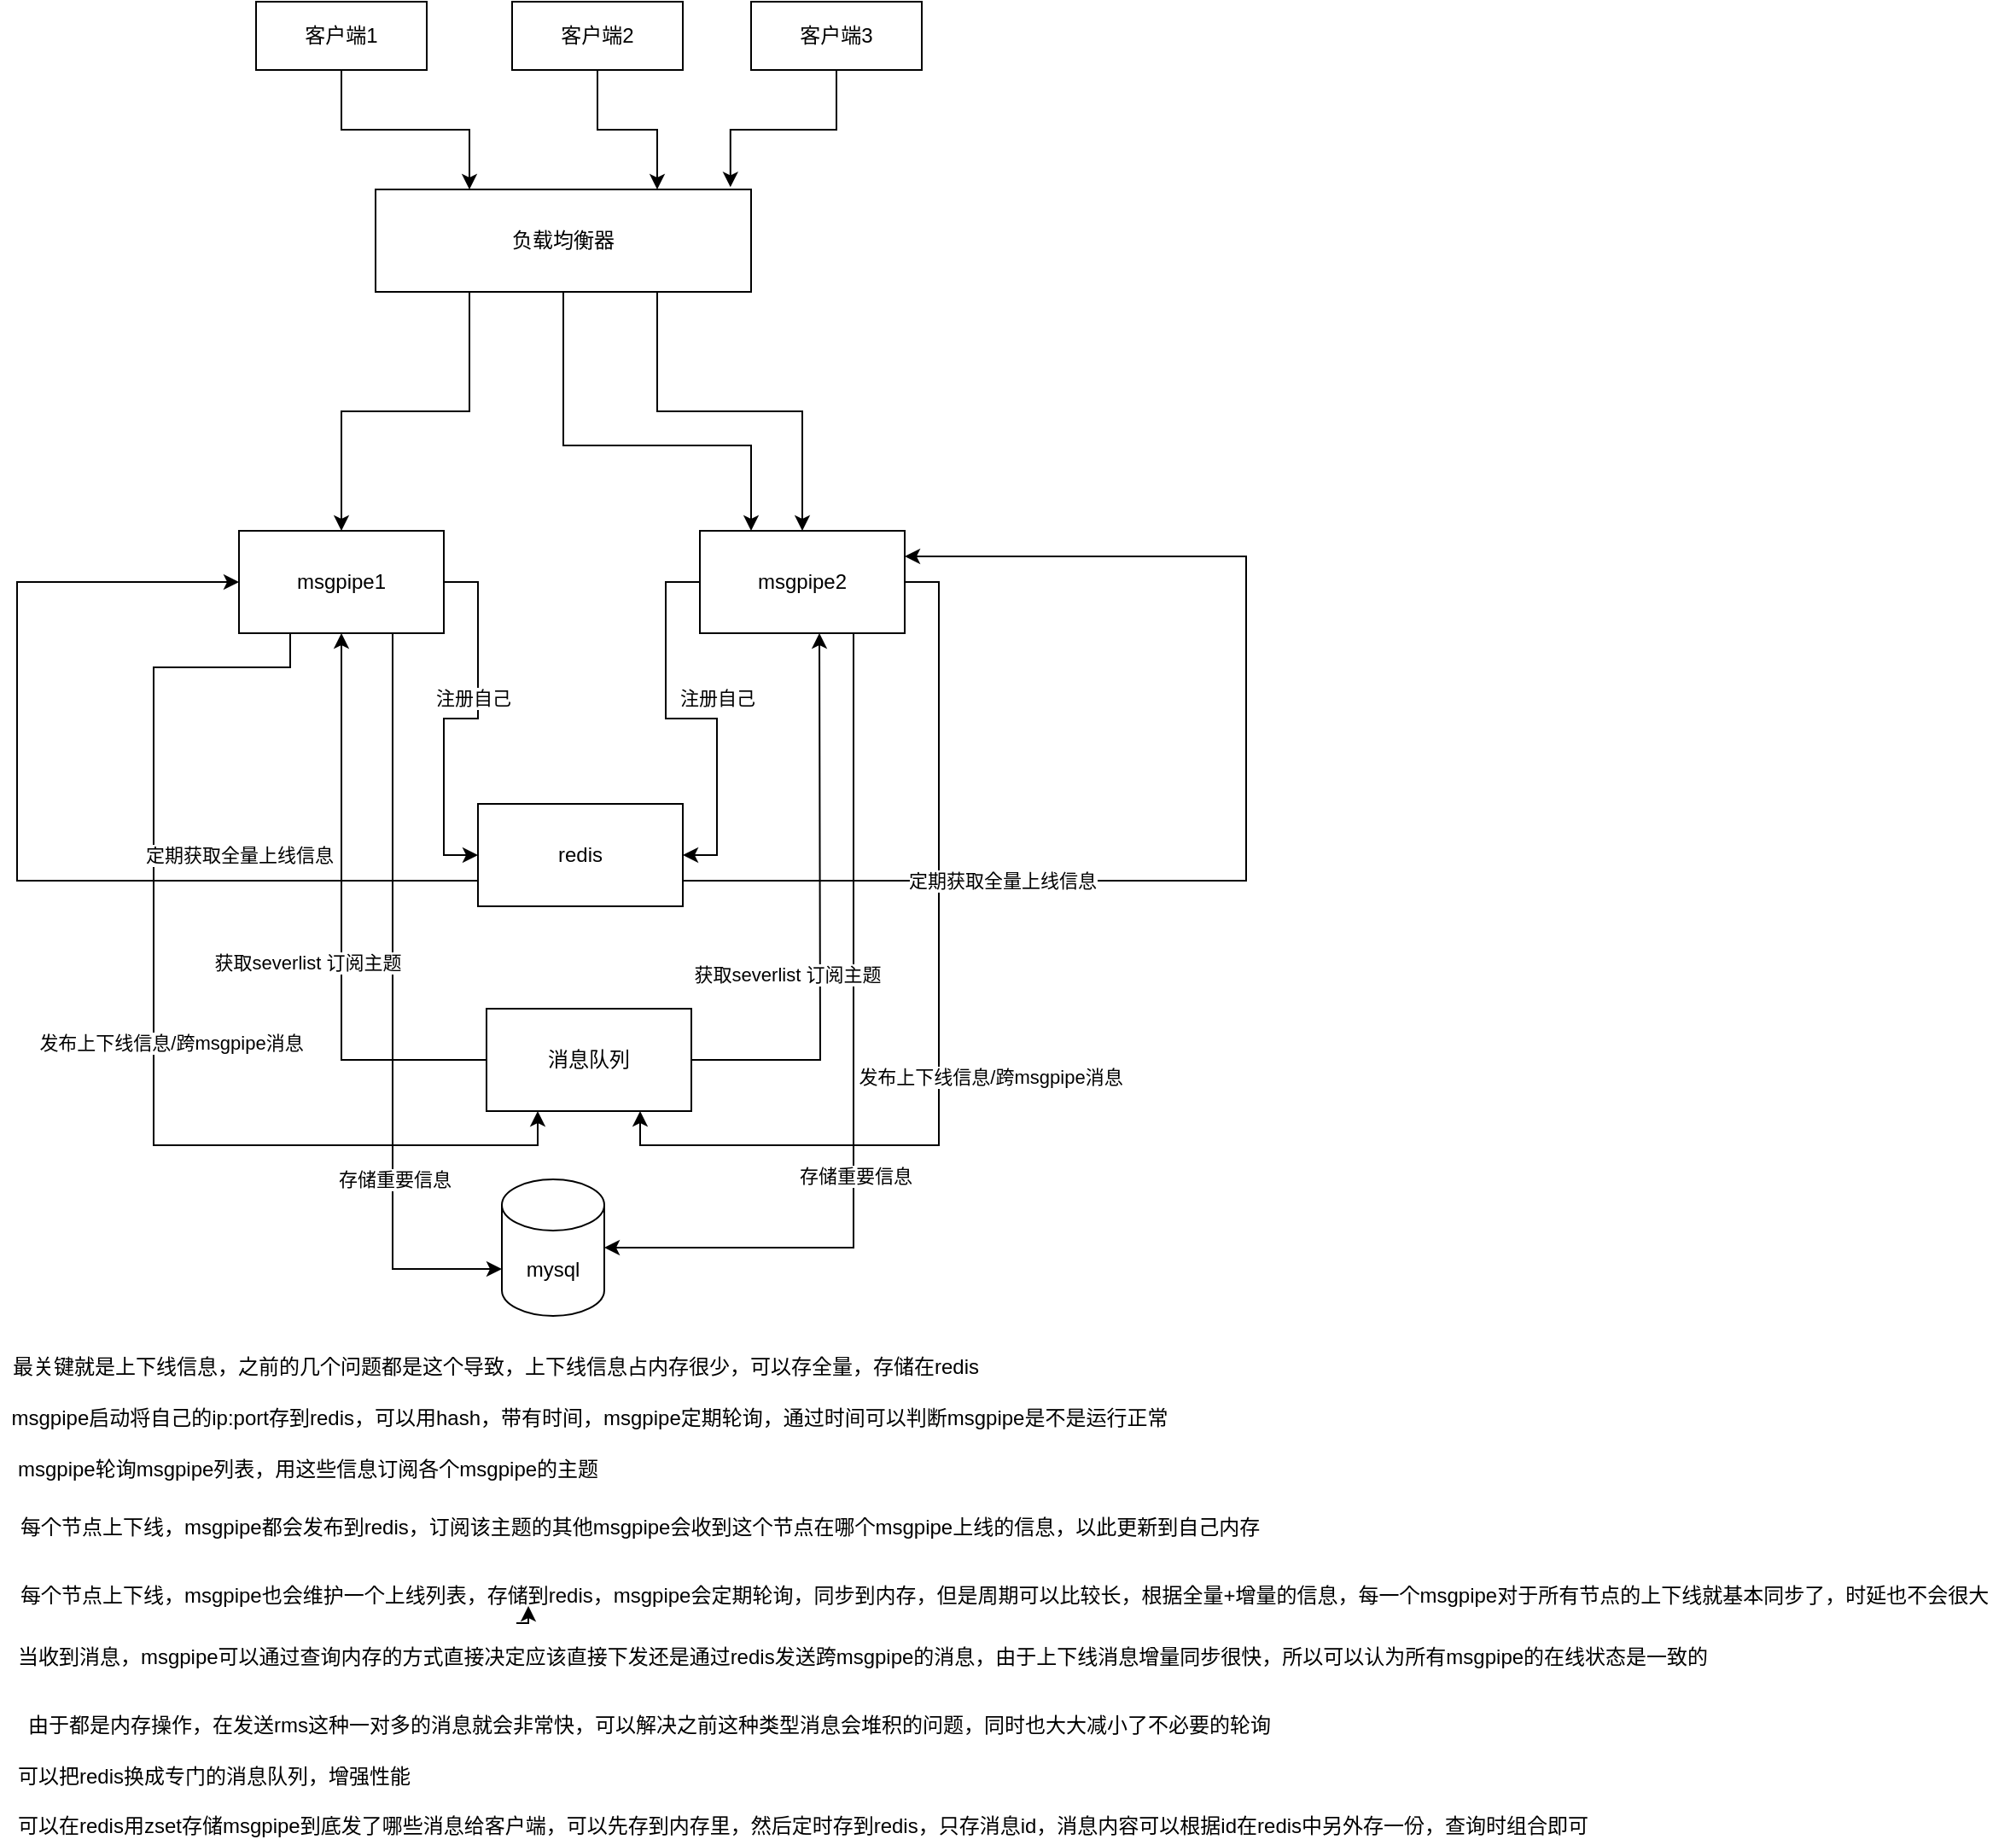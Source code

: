 <mxfile version="14.6.10" type="github">
  <diagram id="Dh_qDPzgqrRzBCMRFW5f" name="Page-1">
    <mxGraphModel dx="1422" dy="737" grid="1" gridSize="10" guides="1" tooltips="1" connect="1" arrows="1" fold="1" page="1" pageScale="1" pageWidth="827" pageHeight="1169" math="0" shadow="0">
      <root>
        <mxCell id="0" />
        <mxCell id="1" parent="0" />
        <mxCell id="6-K_7Z8hWviK-rHHWbJY-27" style="edgeStyle=orthogonalEdgeStyle;rounded=0;orthogonalLoop=1;jettySize=auto;html=1;exitX=0.25;exitY=1;exitDx=0;exitDy=0;entryX=0.5;entryY=0;entryDx=0;entryDy=0;" parent="1" source="6-K_7Z8hWviK-rHHWbJY-1" target="6-K_7Z8hWviK-rHHWbJY-2" edge="1">
          <mxGeometry relative="1" as="geometry" />
        </mxCell>
        <mxCell id="6-K_7Z8hWviK-rHHWbJY-28" style="edgeStyle=orthogonalEdgeStyle;rounded=0;orthogonalLoop=1;jettySize=auto;html=1;exitX=0.75;exitY=1;exitDx=0;exitDy=0;entryX=0.5;entryY=0;entryDx=0;entryDy=0;" parent="1" source="6-K_7Z8hWviK-rHHWbJY-1" target="6-K_7Z8hWviK-rHHWbJY-3" edge="1">
          <mxGeometry relative="1" as="geometry" />
        </mxCell>
        <mxCell id="6-K_7Z8hWviK-rHHWbJY-31" style="edgeStyle=orthogonalEdgeStyle;rounded=0;orthogonalLoop=1;jettySize=auto;html=1;entryX=0.25;entryY=0;entryDx=0;entryDy=0;" parent="1" source="6-K_7Z8hWviK-rHHWbJY-1" target="6-K_7Z8hWviK-rHHWbJY-3" edge="1">
          <mxGeometry relative="1" as="geometry">
            <mxPoint x="500" y="410" as="targetPoint" />
            <Array as="points">
              <mxPoint x="390" y="370" />
              <mxPoint x="500" y="370" />
            </Array>
          </mxGeometry>
        </mxCell>
        <mxCell id="6-K_7Z8hWviK-rHHWbJY-1" value="负载均衡器" style="rounded=0;whiteSpace=wrap;html=1;" parent="1" vertex="1">
          <mxGeometry x="280" y="220" width="220" height="60" as="geometry" />
        </mxCell>
        <mxCell id="6-K_7Z8hWviK-rHHWbJY-7" style="edgeStyle=orthogonalEdgeStyle;rounded=0;orthogonalLoop=1;jettySize=auto;html=1;entryX=0;entryY=0.5;entryDx=0;entryDy=0;" parent="1" source="6-K_7Z8hWviK-rHHWbJY-2" target="6-K_7Z8hWviK-rHHWbJY-6" edge="1">
          <mxGeometry relative="1" as="geometry" />
        </mxCell>
        <mxCell id="6-K_7Z8hWviK-rHHWbJY-8" value="注册自己" style="edgeLabel;html=1;align=center;verticalAlign=middle;resizable=0;points=[];" parent="6-K_7Z8hWviK-rHHWbJY-7" vertex="1" connectable="0">
          <mxGeometry x="-0.2" y="-3" relative="1" as="geometry">
            <mxPoint as="offset" />
          </mxGeometry>
        </mxCell>
        <mxCell id="6-K_7Z8hWviK-rHHWbJY-19" style="edgeStyle=orthogonalEdgeStyle;rounded=0;orthogonalLoop=1;jettySize=auto;html=1;exitX=0.25;exitY=1;exitDx=0;exitDy=0;entryX=0.25;entryY=1;entryDx=0;entryDy=0;" parent="1" source="6-K_7Z8hWviK-rHHWbJY-2" target="i4T0F8s3X3L2UOJmZFRl-1" edge="1">
          <mxGeometry relative="1" as="geometry">
            <Array as="points">
              <mxPoint x="230" y="500" />
              <mxPoint x="150" y="500" />
              <mxPoint x="150" y="780" />
              <mxPoint x="375" y="780" />
            </Array>
          </mxGeometry>
        </mxCell>
        <mxCell id="6-K_7Z8hWviK-rHHWbJY-20" value="发布上下线信息/跨msgpipe消息" style="edgeLabel;html=1;align=center;verticalAlign=middle;resizable=0;points=[];" parent="6-K_7Z8hWviK-rHHWbJY-19" vertex="1" connectable="0">
          <mxGeometry x="-0.259" y="-2" relative="1" as="geometry">
            <mxPoint x="12" y="88" as="offset" />
          </mxGeometry>
        </mxCell>
        <mxCell id="6-K_7Z8hWviK-rHHWbJY-39" style="edgeStyle=orthogonalEdgeStyle;rounded=0;orthogonalLoop=1;jettySize=auto;html=1;exitX=0.75;exitY=1;exitDx=0;exitDy=0;entryX=0;entryY=0;entryDx=0;entryDy=52.5;entryPerimeter=0;" parent="1" source="6-K_7Z8hWviK-rHHWbJY-2" target="6-K_7Z8hWviK-rHHWbJY-34" edge="1">
          <mxGeometry relative="1" as="geometry" />
        </mxCell>
        <mxCell id="6-K_7Z8hWviK-rHHWbJY-42" value="存储重要信息" style="edgeLabel;html=1;align=center;verticalAlign=middle;resizable=0;points=[];" parent="6-K_7Z8hWviK-rHHWbJY-39" vertex="1" connectable="0">
          <mxGeometry x="0.466" y="1" relative="1" as="geometry">
            <mxPoint as="offset" />
          </mxGeometry>
        </mxCell>
        <mxCell id="6-K_7Z8hWviK-rHHWbJY-2" value="msgpipe1" style="rounded=0;whiteSpace=wrap;html=1;" parent="1" vertex="1">
          <mxGeometry x="200" y="420" width="120" height="60" as="geometry" />
        </mxCell>
        <mxCell id="6-K_7Z8hWviK-rHHWbJY-9" style="edgeStyle=orthogonalEdgeStyle;rounded=0;orthogonalLoop=1;jettySize=auto;html=1;entryX=1;entryY=0.5;entryDx=0;entryDy=0;" parent="1" source="6-K_7Z8hWviK-rHHWbJY-3" target="6-K_7Z8hWviK-rHHWbJY-6" edge="1">
          <mxGeometry relative="1" as="geometry" />
        </mxCell>
        <mxCell id="6-K_7Z8hWviK-rHHWbJY-10" value="&lt;span style=&quot;color: rgba(0 , 0 , 0 , 0) ; font-family: monospace ; font-size: 0px ; background-color: rgb(248 , 249 , 250)&quot;&gt;%3CmxGraphModel%3E%3Croot%3E%3CmxCell%20id%3D%220%22%2F%3E%3CmxCell%20id%3D%221%22%20parent%3D%220%22%2F%3E%3CmxCell%20id%3D%222%22%20value%3D%22%E8%AE%BE%E7%BD%AE%E8%87%AA%E5%B7%B1%E5%88%B0hash%20serverlist%22%20style%3D%22edgeLabel%3Bhtml%3D1%3Balign%3Dcenter%3BverticalAlign%3Dmiddle%3Bresizable%3D0%3Bpoints%3D%5B%5D%3B%22%20vertex%3D%221%22%20connectable%3D%220%22%20parent%3D%221%22%3E%3CmxGeometry%20x%3D%22337%22%20y%3D%22518%22%20as%3D%22geometry%22%2F%3E%3C%2FmxCell%3E%3C%2Froot%3E%3C%2FmxGraphModel%3&lt;/span&gt;" style="edgeLabel;html=1;align=center;verticalAlign=middle;resizable=0;points=[];" parent="6-K_7Z8hWviK-rHHWbJY-9" vertex="1" connectable="0">
          <mxGeometry x="-0.252" y="2" relative="1" as="geometry">
            <mxPoint as="offset" />
          </mxGeometry>
        </mxCell>
        <mxCell id="6-K_7Z8hWviK-rHHWbJY-11" value="注册自己" style="edgeLabel;html=1;align=center;verticalAlign=middle;resizable=0;points=[];" parent="6-K_7Z8hWviK-rHHWbJY-9" vertex="1" connectable="0">
          <mxGeometry x="-0.235" y="1" relative="1" as="geometry">
            <mxPoint x="29" as="offset" />
          </mxGeometry>
        </mxCell>
        <mxCell id="6-K_7Z8hWviK-rHHWbJY-40" style="edgeStyle=orthogonalEdgeStyle;rounded=0;orthogonalLoop=1;jettySize=auto;html=1;exitX=0.75;exitY=1;exitDx=0;exitDy=0;entryX=1;entryY=0.5;entryDx=0;entryDy=0;entryPerimeter=0;" parent="1" source="6-K_7Z8hWviK-rHHWbJY-3" target="6-K_7Z8hWviK-rHHWbJY-34" edge="1">
          <mxGeometry relative="1" as="geometry" />
        </mxCell>
        <mxCell id="6-K_7Z8hWviK-rHHWbJY-41" value="存储重要信息" style="edgeLabel;html=1;align=center;verticalAlign=middle;resizable=0;points=[];" parent="6-K_7Z8hWviK-rHHWbJY-40" vertex="1" connectable="0">
          <mxGeometry x="0.257" y="1" relative="1" as="geometry">
            <mxPoint as="offset" />
          </mxGeometry>
        </mxCell>
        <mxCell id="6-K_7Z8hWviK-rHHWbJY-3" value="msgpipe2" style="rounded=0;whiteSpace=wrap;html=1;" parent="1" vertex="1">
          <mxGeometry x="470" y="420" width="120" height="60" as="geometry" />
        </mxCell>
        <mxCell id="6-K_7Z8hWviK-rHHWbJY-25" style="edgeStyle=orthogonalEdgeStyle;rounded=0;orthogonalLoop=1;jettySize=auto;html=1;exitX=0.5;exitY=1;exitDx=0;exitDy=0;entryX=0.25;entryY=0;entryDx=0;entryDy=0;" parent="1" source="6-K_7Z8hWviK-rHHWbJY-4" target="6-K_7Z8hWviK-rHHWbJY-1" edge="1">
          <mxGeometry relative="1" as="geometry" />
        </mxCell>
        <mxCell id="6-K_7Z8hWviK-rHHWbJY-4" value="客户端1" style="rounded=0;whiteSpace=wrap;html=1;" parent="1" vertex="1">
          <mxGeometry x="210" y="110" width="100" height="40" as="geometry" />
        </mxCell>
        <mxCell id="6-K_7Z8hWviK-rHHWbJY-26" style="edgeStyle=orthogonalEdgeStyle;rounded=0;orthogonalLoop=1;jettySize=auto;html=1;exitX=0.5;exitY=1;exitDx=0;exitDy=0;entryX=0.75;entryY=0;entryDx=0;entryDy=0;" parent="1" source="6-K_7Z8hWviK-rHHWbJY-5" target="6-K_7Z8hWviK-rHHWbJY-1" edge="1">
          <mxGeometry relative="1" as="geometry" />
        </mxCell>
        <mxCell id="6-K_7Z8hWviK-rHHWbJY-5" value="客户端2" style="rounded=0;whiteSpace=wrap;html=1;" parent="1" vertex="1">
          <mxGeometry x="360" y="110" width="100" height="40" as="geometry" />
        </mxCell>
        <mxCell id="6-K_7Z8hWviK-rHHWbJY-15" style="edgeStyle=orthogonalEdgeStyle;rounded=0;orthogonalLoop=1;jettySize=auto;html=1;exitX=0;exitY=0.5;exitDx=0;exitDy=0;entryX=0.5;entryY=1;entryDx=0;entryDy=0;" parent="1" source="i4T0F8s3X3L2UOJmZFRl-1" target="6-K_7Z8hWviK-rHHWbJY-2" edge="1">
          <mxGeometry relative="1" as="geometry">
            <Array as="points">
              <mxPoint x="260" y="730" />
            </Array>
          </mxGeometry>
        </mxCell>
        <mxCell id="6-K_7Z8hWviK-rHHWbJY-16" value="获取severlist 订阅主题" style="edgeLabel;html=1;align=center;verticalAlign=middle;resizable=0;points=[];" parent="6-K_7Z8hWviK-rHHWbJY-15" vertex="1" connectable="0">
          <mxGeometry x="0.164" y="1" relative="1" as="geometry">
            <mxPoint x="-19" y="53" as="offset" />
          </mxGeometry>
        </mxCell>
        <mxCell id="6-K_7Z8hWviK-rHHWbJY-32" style="edgeStyle=orthogonalEdgeStyle;rounded=0;orthogonalLoop=1;jettySize=auto;html=1;exitX=0;exitY=0.75;exitDx=0;exitDy=0;entryX=0;entryY=0.5;entryDx=0;entryDy=0;" parent="1" source="6-K_7Z8hWviK-rHHWbJY-6" target="6-K_7Z8hWviK-rHHWbJY-2" edge="1">
          <mxGeometry relative="1" as="geometry">
            <Array as="points">
              <mxPoint x="70" y="625" />
              <mxPoint x="70" y="450" />
            </Array>
          </mxGeometry>
        </mxCell>
        <mxCell id="6-K_7Z8hWviK-rHHWbJY-33" value="定期获取全量上线信息" style="edgeLabel;html=1;align=center;verticalAlign=middle;resizable=0;points=[];" parent="6-K_7Z8hWviK-rHHWbJY-32" vertex="1" connectable="0">
          <mxGeometry x="-0.481" relative="1" as="geometry">
            <mxPoint x="9" y="-15" as="offset" />
          </mxGeometry>
        </mxCell>
        <mxCell id="6-K_7Z8hWviK-rHHWbJY-6" value="redis" style="rounded=0;whiteSpace=wrap;html=1;" parent="1" vertex="1">
          <mxGeometry x="340" y="580" width="120" height="60" as="geometry" />
        </mxCell>
        <mxCell id="6-K_7Z8hWviK-rHHWbJY-17" style="edgeStyle=orthogonalEdgeStyle;rounded=0;orthogonalLoop=1;jettySize=auto;html=1;exitX=1;exitY=0.5;exitDx=0;exitDy=0;entryX=0.5;entryY=1;entryDx=0;entryDy=0;" parent="1" source="i4T0F8s3X3L2UOJmZFRl-1" edge="1">
          <mxGeometry relative="1" as="geometry">
            <mxPoint x="620" y="625" as="sourcePoint" />
            <mxPoint x="540" y="480" as="targetPoint" />
          </mxGeometry>
        </mxCell>
        <mxCell id="6-K_7Z8hWviK-rHHWbJY-18" value="获取severlist 订阅主题" style="edgeLabel;html=1;align=center;verticalAlign=middle;resizable=0;points=[];" parent="6-K_7Z8hWviK-rHHWbJY-17" vertex="1" connectable="0">
          <mxGeometry x="0.164" y="1" relative="1" as="geometry">
            <mxPoint x="-19" y="64" as="offset" />
          </mxGeometry>
        </mxCell>
        <mxCell id="6-K_7Z8hWviK-rHHWbJY-23" style="edgeStyle=orthogonalEdgeStyle;rounded=0;orthogonalLoop=1;jettySize=auto;html=1;exitX=1;exitY=0.5;exitDx=0;exitDy=0;entryX=0.75;entryY=1;entryDx=0;entryDy=0;" parent="1" source="6-K_7Z8hWviK-rHHWbJY-3" target="i4T0F8s3X3L2UOJmZFRl-1" edge="1">
          <mxGeometry relative="1" as="geometry">
            <mxPoint x="590" y="505" as="sourcePoint" />
            <mxPoint x="730" y="665" as="targetPoint" />
          </mxGeometry>
        </mxCell>
        <mxCell id="6-K_7Z8hWviK-rHHWbJY-24" value="发布上下线信息/跨msgpipe消息" style="edgeLabel;html=1;align=center;verticalAlign=middle;resizable=0;points=[];" parent="6-K_7Z8hWviK-rHHWbJY-23" vertex="1" connectable="0">
          <mxGeometry x="-0.259" y="-2" relative="1" as="geometry">
            <mxPoint x="32" y="108" as="offset" />
          </mxGeometry>
        </mxCell>
        <mxCell id="6-K_7Z8hWviK-rHHWbJY-30" style="edgeStyle=orthogonalEdgeStyle;rounded=0;orthogonalLoop=1;jettySize=auto;html=1;exitX=0.5;exitY=1;exitDx=0;exitDy=0;entryX=0.945;entryY=-0.022;entryDx=0;entryDy=0;entryPerimeter=0;" parent="1" source="6-K_7Z8hWviK-rHHWbJY-29" target="6-K_7Z8hWviK-rHHWbJY-1" edge="1">
          <mxGeometry relative="1" as="geometry" />
        </mxCell>
        <mxCell id="6-K_7Z8hWviK-rHHWbJY-29" value="客户端3" style="rounded=0;whiteSpace=wrap;html=1;" parent="1" vertex="1">
          <mxGeometry x="500" y="110" width="100" height="40" as="geometry" />
        </mxCell>
        <mxCell id="6-K_7Z8hWviK-rHHWbJY-34" value="mysql" style="shape=cylinder3;whiteSpace=wrap;html=1;boundedLbl=1;backgroundOutline=1;size=15;" parent="1" vertex="1">
          <mxGeometry x="354" y="800" width="60" height="80" as="geometry" />
        </mxCell>
        <mxCell id="6-K_7Z8hWviK-rHHWbJY-37" style="edgeStyle=orthogonalEdgeStyle;rounded=0;orthogonalLoop=1;jettySize=auto;html=1;entryX=1;entryY=0.25;entryDx=0;entryDy=0;exitX=1;exitY=0.75;exitDx=0;exitDy=0;" parent="1" source="6-K_7Z8hWviK-rHHWbJY-6" target="6-K_7Z8hWviK-rHHWbJY-3" edge="1">
          <mxGeometry relative="1" as="geometry">
            <mxPoint x="414" y="642" as="sourcePoint" />
            <mxPoint x="650" y="450" as="targetPoint" />
            <Array as="points">
              <mxPoint x="790" y="625" />
              <mxPoint x="790" y="435" />
            </Array>
          </mxGeometry>
        </mxCell>
        <mxCell id="6-K_7Z8hWviK-rHHWbJY-38" value="定期获取全量上线信息" style="edgeLabel;html=1;align=center;verticalAlign=middle;resizable=0;points=[];" parent="6-K_7Z8hWviK-rHHWbJY-37" vertex="1" connectable="0">
          <mxGeometry x="-0.481" relative="1" as="geometry">
            <mxPoint as="offset" />
          </mxGeometry>
        </mxCell>
        <mxCell id="6-K_7Z8hWviK-rHHWbJY-43" value="最关键就是上下线信息，之前的几个问题都是这个导致，上下线信息占内存很少，可以存全量，存储在redis" style="text;html=1;align=center;verticalAlign=middle;resizable=0;points=[];autosize=1;strokeColor=none;" parent="1" vertex="1">
          <mxGeometry x="60" y="900" width="580" height="20" as="geometry" />
        </mxCell>
        <mxCell id="6-K_7Z8hWviK-rHHWbJY-44" value="msgpipe启动将自己的ip:port存到redis，可以用hash，带有时间，msgpipe定期轮询，通过时间可以判断msgpipe是不是运行正常" style="text;html=1;align=center;verticalAlign=middle;resizable=0;points=[];autosize=1;strokeColor=none;" parent="1" vertex="1">
          <mxGeometry x="60" y="930" width="690" height="20" as="geometry" />
        </mxCell>
        <mxCell id="6-K_7Z8hWviK-rHHWbJY-45" value="msgpipe轮询msgpipe列表，用这些信息订阅各个msgpipe的主题" style="text;html=1;align=center;verticalAlign=middle;resizable=0;points=[];autosize=1;strokeColor=none;" parent="1" vertex="1">
          <mxGeometry x="60" y="960" width="360" height="20" as="geometry" />
        </mxCell>
        <mxCell id="6-K_7Z8hWviK-rHHWbJY-46" value="&lt;div style=&quot;text-align: center&quot;&gt;&lt;span&gt;&lt;font face=&quot;helvetica&quot;&gt;每个节点上下线，msgpipe都会发布到redis，订阅该主题的其他msgpipe会收到这个节点在哪个msgpipe上线的信息，以此更新到自己内存&lt;/font&gt;&lt;/span&gt;&lt;/div&gt;" style="text;whiteSpace=wrap;html=1;" parent="1" vertex="1">
          <mxGeometry x="70" y="990" width="840" height="30" as="geometry" />
        </mxCell>
        <mxCell id="6-K_7Z8hWviK-rHHWbJY-48" value="&lt;div style=&quot;text-align: center&quot;&gt;&lt;span&gt;&lt;font face=&quot;helvetica&quot;&gt;每个节点上下线，msgpipe也会维护一个上线列表，存储到redis，msgpipe会定期轮询，同步到内存，但是周期可以比较长，根据全量+增量的信息，每一个msgpipe对于所有节点的上下线就基本同步了，时延也不会很大&lt;/font&gt;&lt;/span&gt;&lt;/div&gt;" style="text;whiteSpace=wrap;html=1;" parent="1" vertex="1">
          <mxGeometry x="70" y="1030" width="1170" height="30" as="geometry" />
        </mxCell>
        <mxCell id="6-K_7Z8hWviK-rHHWbJY-49" value="当收到消息，msgpipe可以通过查询内存的方式直接决定应该直接下发还是通过redis发送跨msgpipe的消息，由于上下线消息增量同步很快，所以可以认为所有msgpipe的在线状态是一致的" style="text;html=1;align=center;verticalAlign=middle;resizable=0;points=[];autosize=1;strokeColor=none;" parent="1" vertex="1">
          <mxGeometry x="60" y="1070" width="1010" height="20" as="geometry" />
        </mxCell>
        <mxCell id="6-K_7Z8hWviK-rHHWbJY-50" value="由于都是内存操作，在发送rms这种一对多的消息就会非常快，可以解决之前这种类型消息会堆积的问题，同时也大大减小了不必要的轮询" style="text;html=1;align=center;verticalAlign=middle;resizable=0;points=[];autosize=1;strokeColor=none;" parent="1" vertex="1">
          <mxGeometry x="70" y="1110" width="740" height="20" as="geometry" />
        </mxCell>
        <mxCell id="6-K_7Z8hWviK-rHHWbJY-51" value="可以把redis换成专门的消息队列，增强性能" style="text;html=1;align=center;verticalAlign=middle;resizable=0;points=[];autosize=1;strokeColor=none;" parent="1" vertex="1">
          <mxGeometry x="60" y="1140" width="250" height="20" as="geometry" />
        </mxCell>
        <mxCell id="6-K_7Z8hWviK-rHHWbJY-52" style="edgeStyle=orthogonalEdgeStyle;rounded=0;orthogonalLoop=1;jettySize=auto;html=1;exitX=0.25;exitY=1;exitDx=0;exitDy=0;entryX=0.256;entryY=0.667;entryDx=0;entryDy=0;entryPerimeter=0;" parent="1" source="6-K_7Z8hWviK-rHHWbJY-48" target="6-K_7Z8hWviK-rHHWbJY-48" edge="1">
          <mxGeometry relative="1" as="geometry" />
        </mxCell>
        <mxCell id="6-K_7Z8hWviK-rHHWbJY-53" value="可以在redis用zset存储msgpipe到底发了哪些消息给客户端，可以先存到内存里，然后定时存到redis，只存消息id，消息内容可以根据id在redis中另外存一份，查询时组合即可" style="text;html=1;align=center;verticalAlign=middle;resizable=0;points=[];autosize=1;strokeColor=none;" parent="1" vertex="1">
          <mxGeometry x="60" y="1169" width="940" height="20" as="geometry" />
        </mxCell>
        <mxCell id="i4T0F8s3X3L2UOJmZFRl-1" value="消息队列" style="rounded=0;whiteSpace=wrap;html=1;" vertex="1" parent="1">
          <mxGeometry x="345" y="700" width="120" height="60" as="geometry" />
        </mxCell>
      </root>
    </mxGraphModel>
  </diagram>
</mxfile>
